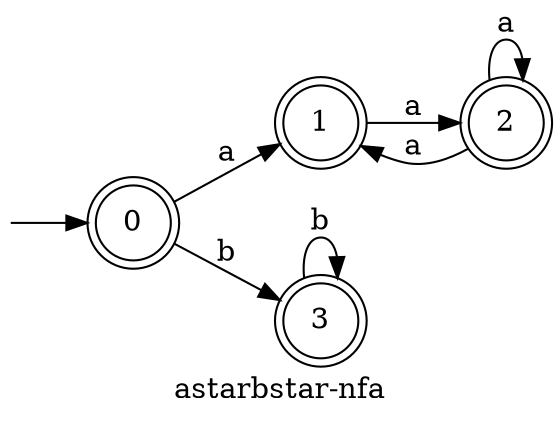 digraph finite_state_machine {
  rankdir=LR;  
  size="8,5"  label="astarbstar-nfa"  node [shape = doublecircle]; "0" "1" "2" "3";
  node [shape = circle];
  __I__ [label="", style=invis, width=0]
  __I__ -> "0"
  "0" -> "1" [label = a];
  "0" -> "3" [label = b];
  "1" -> "2" [label = a];
  "2" -> "1" [label = a];
  "2" -> "2" [label = a];
  "3" -> "3" [label = b];
}
